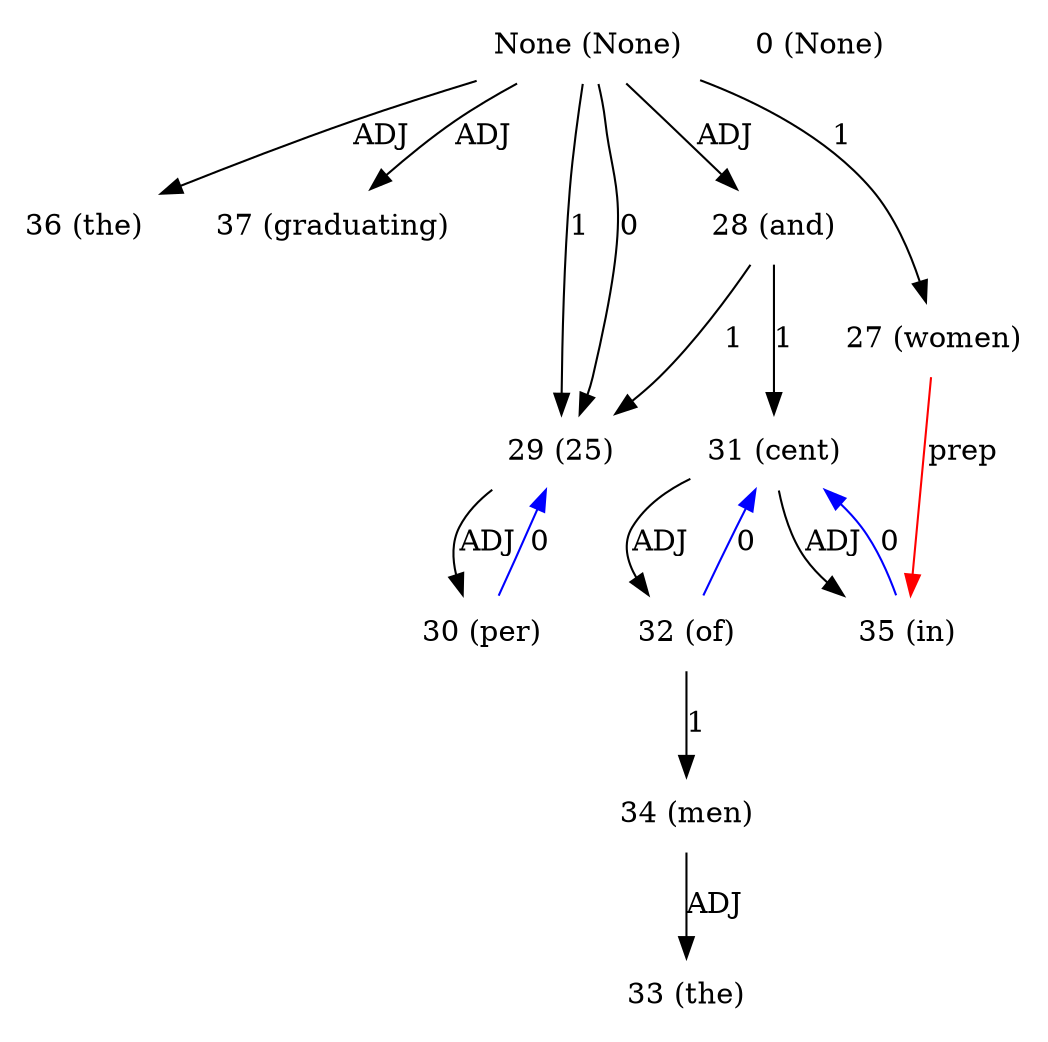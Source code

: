 digraph G{
edge [dir=forward]
node [shape=plaintext]

None [label="None (None)"]
None -> 36 [label="ADJ"]
None -> 37 [label="ADJ"]
None [label="None (None)"]
None -> 29 [label="1"]
None [label="None (None)"]
None -> 28 [label="ADJ"]
None [label="None (None)"]
None -> 27 [label="1"]
None -> 29 [label="0"]
0 [label="0 (None)"]
27 [label="27 (women)"]
28 [label="28 (and)"]
28 -> 29 [label="1"]
28 -> 31 [label="1"]
29 [label="29 (25)"]
29 -> 30 [label="ADJ"]
30 [label="30 (per)"]
30 -> 29 [label="0", color="blue"]
31 [label="31 (cent)"]
31 -> 32 [label="ADJ"]
31 -> 35 [label="ADJ"]
32 [label="32 (of)"]
32 -> 34 [label="1"]
32 -> 31 [label="0", color="blue"]
33 [label="33 (the)"]
34 [label="34 (men)"]
34 -> 33 [label="ADJ"]
35 [label="35 (in)"]
35 -> 31 [label="0", color="blue"]
27 -> 35 [label="prep", color="red"]
36 [label="36 (the)"]
37 [label="37 (graduating)"]
}
